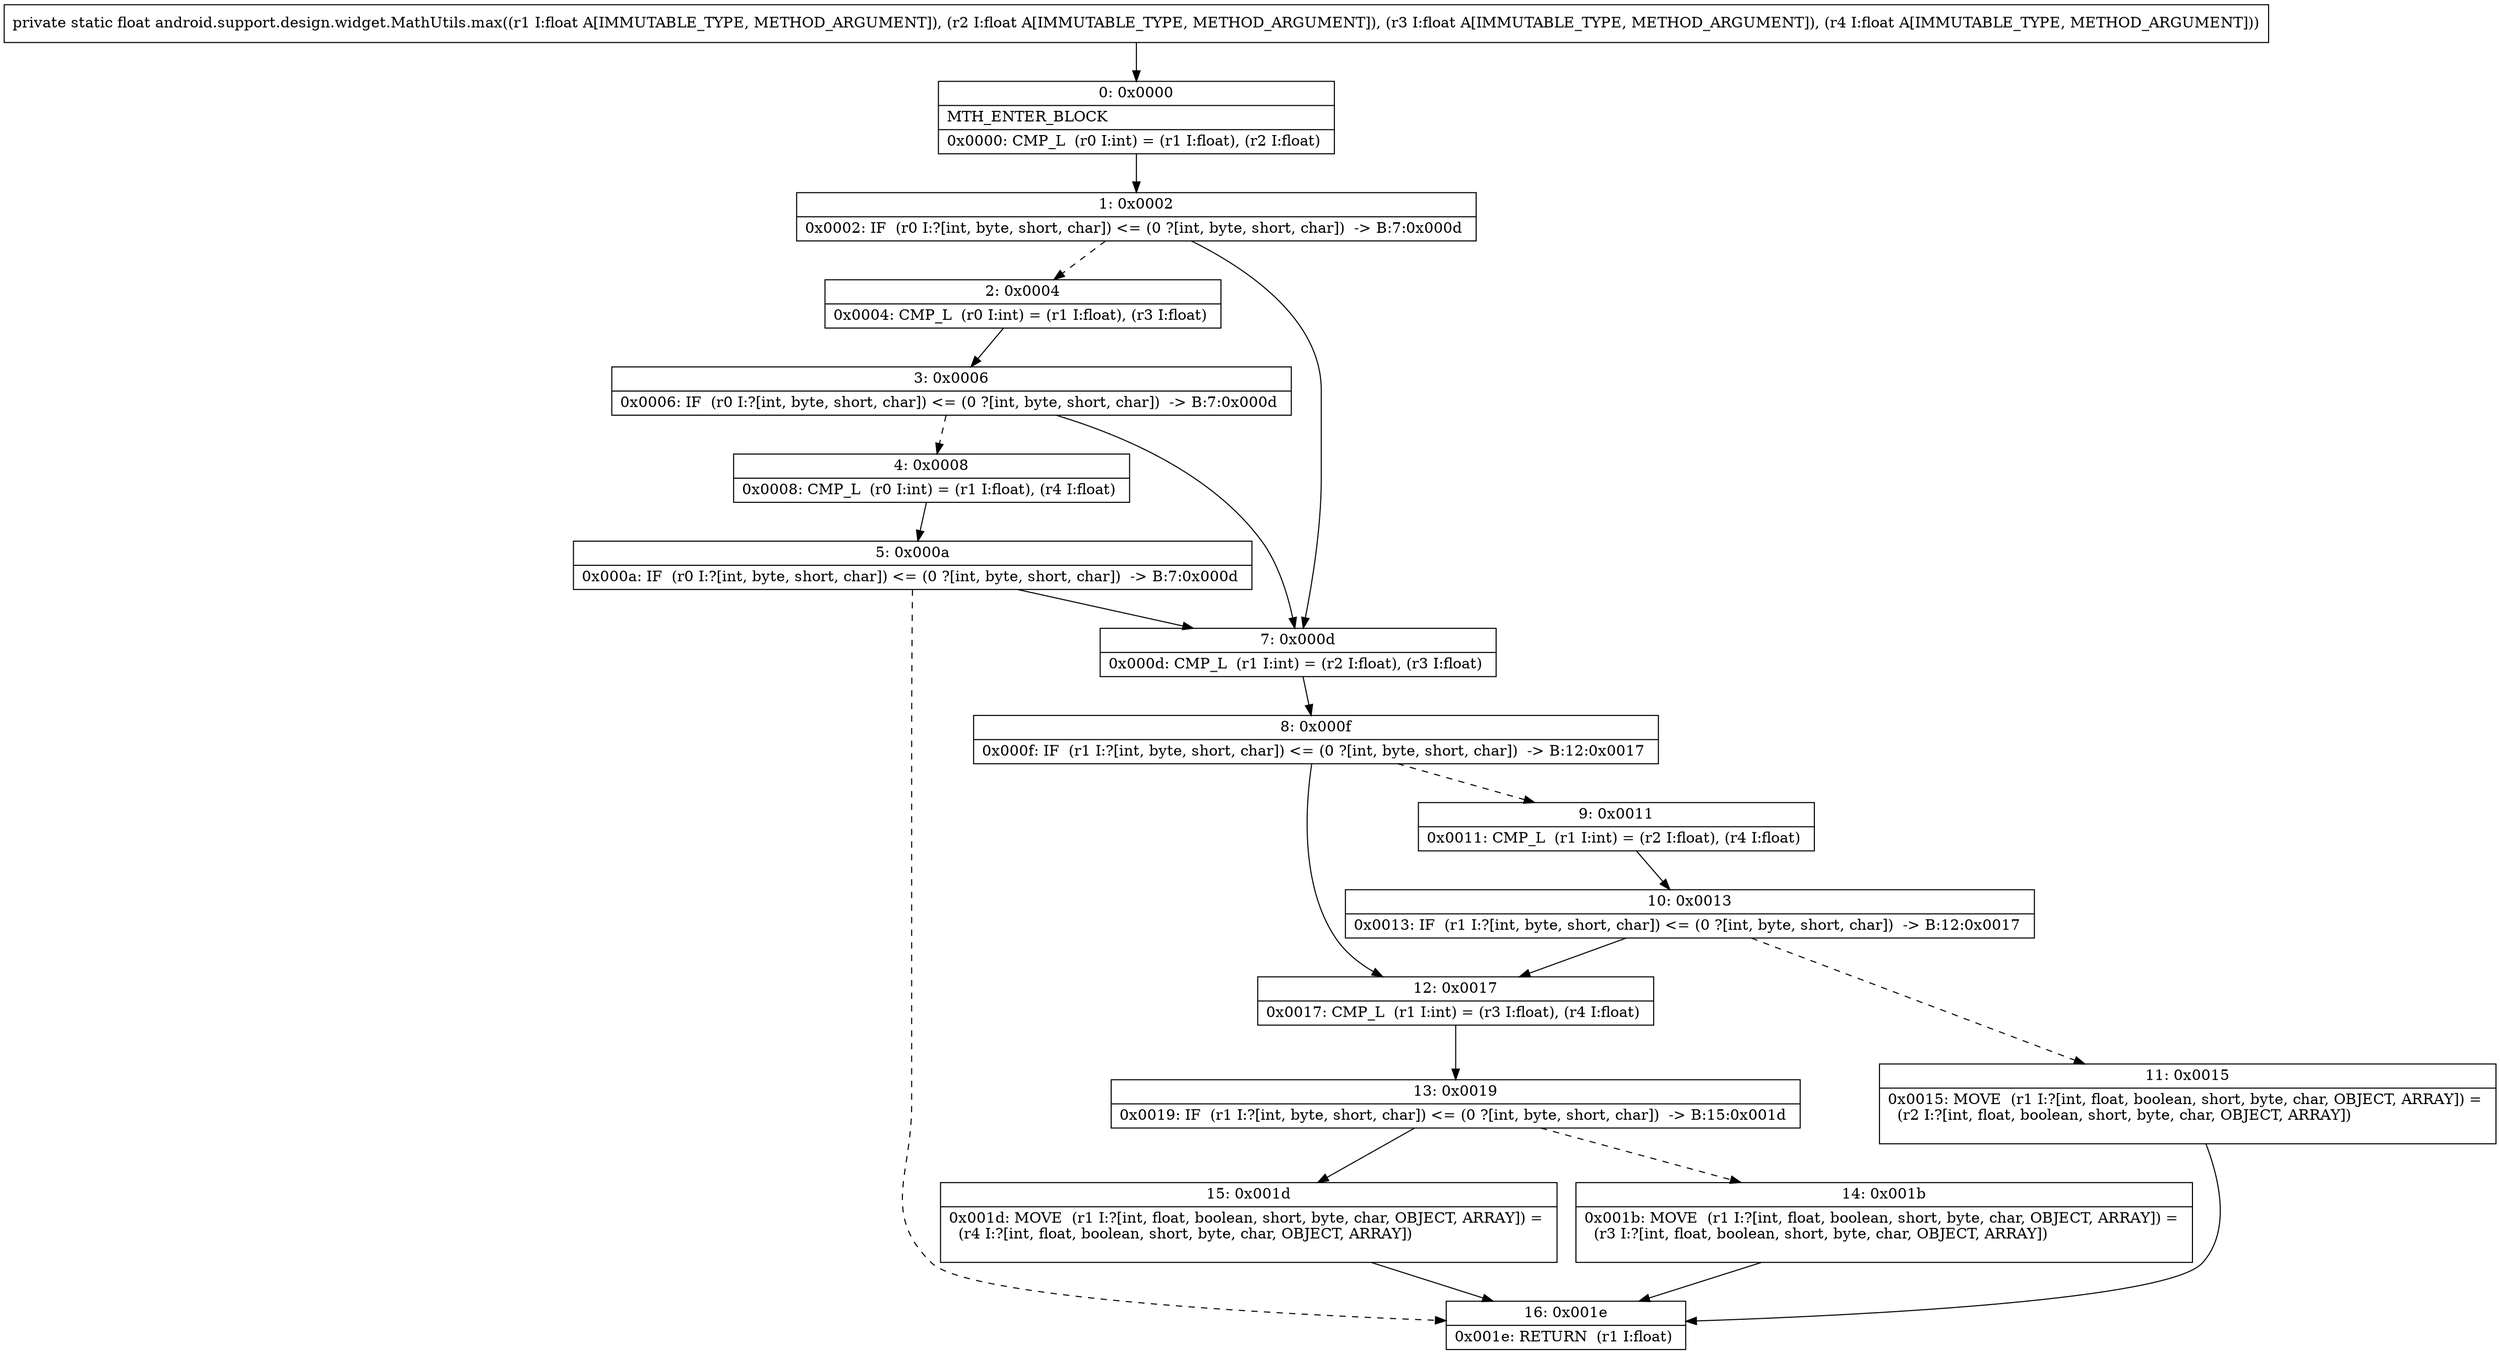 digraph "CFG forandroid.support.design.widget.MathUtils.max(FFFF)F" {
Node_0 [shape=record,label="{0\:\ 0x0000|MTH_ENTER_BLOCK\l|0x0000: CMP_L  (r0 I:int) = (r1 I:float), (r2 I:float) \l}"];
Node_1 [shape=record,label="{1\:\ 0x0002|0x0002: IF  (r0 I:?[int, byte, short, char]) \<= (0 ?[int, byte, short, char])  \-\> B:7:0x000d \l}"];
Node_2 [shape=record,label="{2\:\ 0x0004|0x0004: CMP_L  (r0 I:int) = (r1 I:float), (r3 I:float) \l}"];
Node_3 [shape=record,label="{3\:\ 0x0006|0x0006: IF  (r0 I:?[int, byte, short, char]) \<= (0 ?[int, byte, short, char])  \-\> B:7:0x000d \l}"];
Node_4 [shape=record,label="{4\:\ 0x0008|0x0008: CMP_L  (r0 I:int) = (r1 I:float), (r4 I:float) \l}"];
Node_5 [shape=record,label="{5\:\ 0x000a|0x000a: IF  (r0 I:?[int, byte, short, char]) \<= (0 ?[int, byte, short, char])  \-\> B:7:0x000d \l}"];
Node_7 [shape=record,label="{7\:\ 0x000d|0x000d: CMP_L  (r1 I:int) = (r2 I:float), (r3 I:float) \l}"];
Node_8 [shape=record,label="{8\:\ 0x000f|0x000f: IF  (r1 I:?[int, byte, short, char]) \<= (0 ?[int, byte, short, char])  \-\> B:12:0x0017 \l}"];
Node_9 [shape=record,label="{9\:\ 0x0011|0x0011: CMP_L  (r1 I:int) = (r2 I:float), (r4 I:float) \l}"];
Node_10 [shape=record,label="{10\:\ 0x0013|0x0013: IF  (r1 I:?[int, byte, short, char]) \<= (0 ?[int, byte, short, char])  \-\> B:12:0x0017 \l}"];
Node_11 [shape=record,label="{11\:\ 0x0015|0x0015: MOVE  (r1 I:?[int, float, boolean, short, byte, char, OBJECT, ARRAY]) = \l  (r2 I:?[int, float, boolean, short, byte, char, OBJECT, ARRAY])\l \l}"];
Node_12 [shape=record,label="{12\:\ 0x0017|0x0017: CMP_L  (r1 I:int) = (r3 I:float), (r4 I:float) \l}"];
Node_13 [shape=record,label="{13\:\ 0x0019|0x0019: IF  (r1 I:?[int, byte, short, char]) \<= (0 ?[int, byte, short, char])  \-\> B:15:0x001d \l}"];
Node_14 [shape=record,label="{14\:\ 0x001b|0x001b: MOVE  (r1 I:?[int, float, boolean, short, byte, char, OBJECT, ARRAY]) = \l  (r3 I:?[int, float, boolean, short, byte, char, OBJECT, ARRAY])\l \l}"];
Node_15 [shape=record,label="{15\:\ 0x001d|0x001d: MOVE  (r1 I:?[int, float, boolean, short, byte, char, OBJECT, ARRAY]) = \l  (r4 I:?[int, float, boolean, short, byte, char, OBJECT, ARRAY])\l \l}"];
Node_16 [shape=record,label="{16\:\ 0x001e|0x001e: RETURN  (r1 I:float) \l}"];
MethodNode[shape=record,label="{private static float android.support.design.widget.MathUtils.max((r1 I:float A[IMMUTABLE_TYPE, METHOD_ARGUMENT]), (r2 I:float A[IMMUTABLE_TYPE, METHOD_ARGUMENT]), (r3 I:float A[IMMUTABLE_TYPE, METHOD_ARGUMENT]), (r4 I:float A[IMMUTABLE_TYPE, METHOD_ARGUMENT])) }"];
MethodNode -> Node_0;
Node_0 -> Node_1;
Node_1 -> Node_2[style=dashed];
Node_1 -> Node_7;
Node_2 -> Node_3;
Node_3 -> Node_4[style=dashed];
Node_3 -> Node_7;
Node_4 -> Node_5;
Node_5 -> Node_7;
Node_5 -> Node_16[style=dashed];
Node_7 -> Node_8;
Node_8 -> Node_9[style=dashed];
Node_8 -> Node_12;
Node_9 -> Node_10;
Node_10 -> Node_11[style=dashed];
Node_10 -> Node_12;
Node_11 -> Node_16;
Node_12 -> Node_13;
Node_13 -> Node_14[style=dashed];
Node_13 -> Node_15;
Node_14 -> Node_16;
Node_15 -> Node_16;
}

